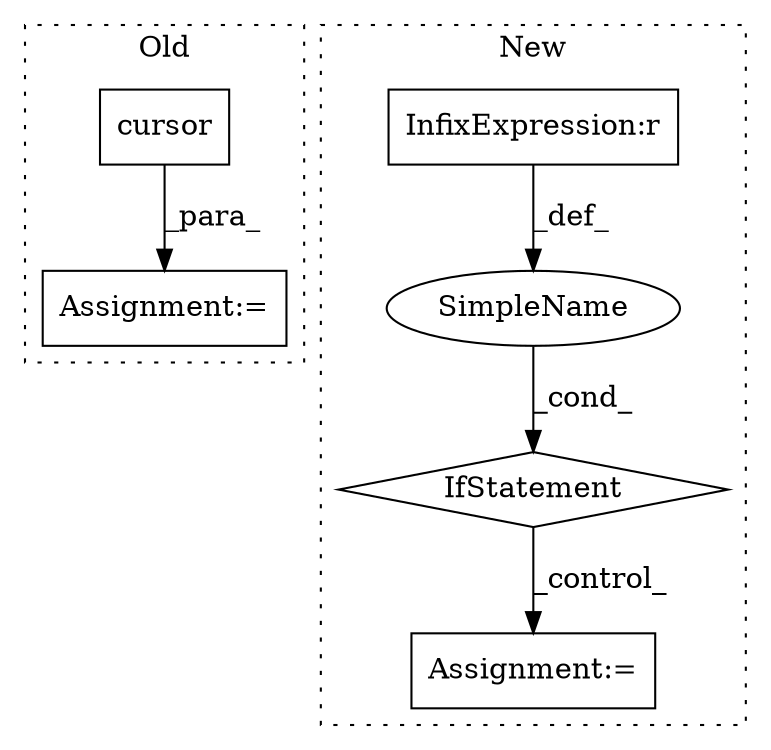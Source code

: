 digraph G {
subgraph cluster0 {
1 [label="cursor" a="32" s="6143" l="8" shape="box"];
3 [label="Assignment:=" a="7" s="6126" l="1" shape="box"];
label = "Old";
style="dotted";
}
subgraph cluster1 {
2 [label="IfStatement" a="25" s="5117,5144" l="4,2" shape="diamond"];
4 [label="SimpleName" a="42" s="" l="" shape="ellipse"];
5 [label="Assignment:=" a="7" s="5157" l="1" shape="box"];
6 [label="InfixExpression:r" a="27" s="5126" l="4" shape="box"];
label = "New";
style="dotted";
}
1 -> 3 [label="_para_"];
2 -> 5 [label="_control_"];
4 -> 2 [label="_cond_"];
6 -> 4 [label="_def_"];
}